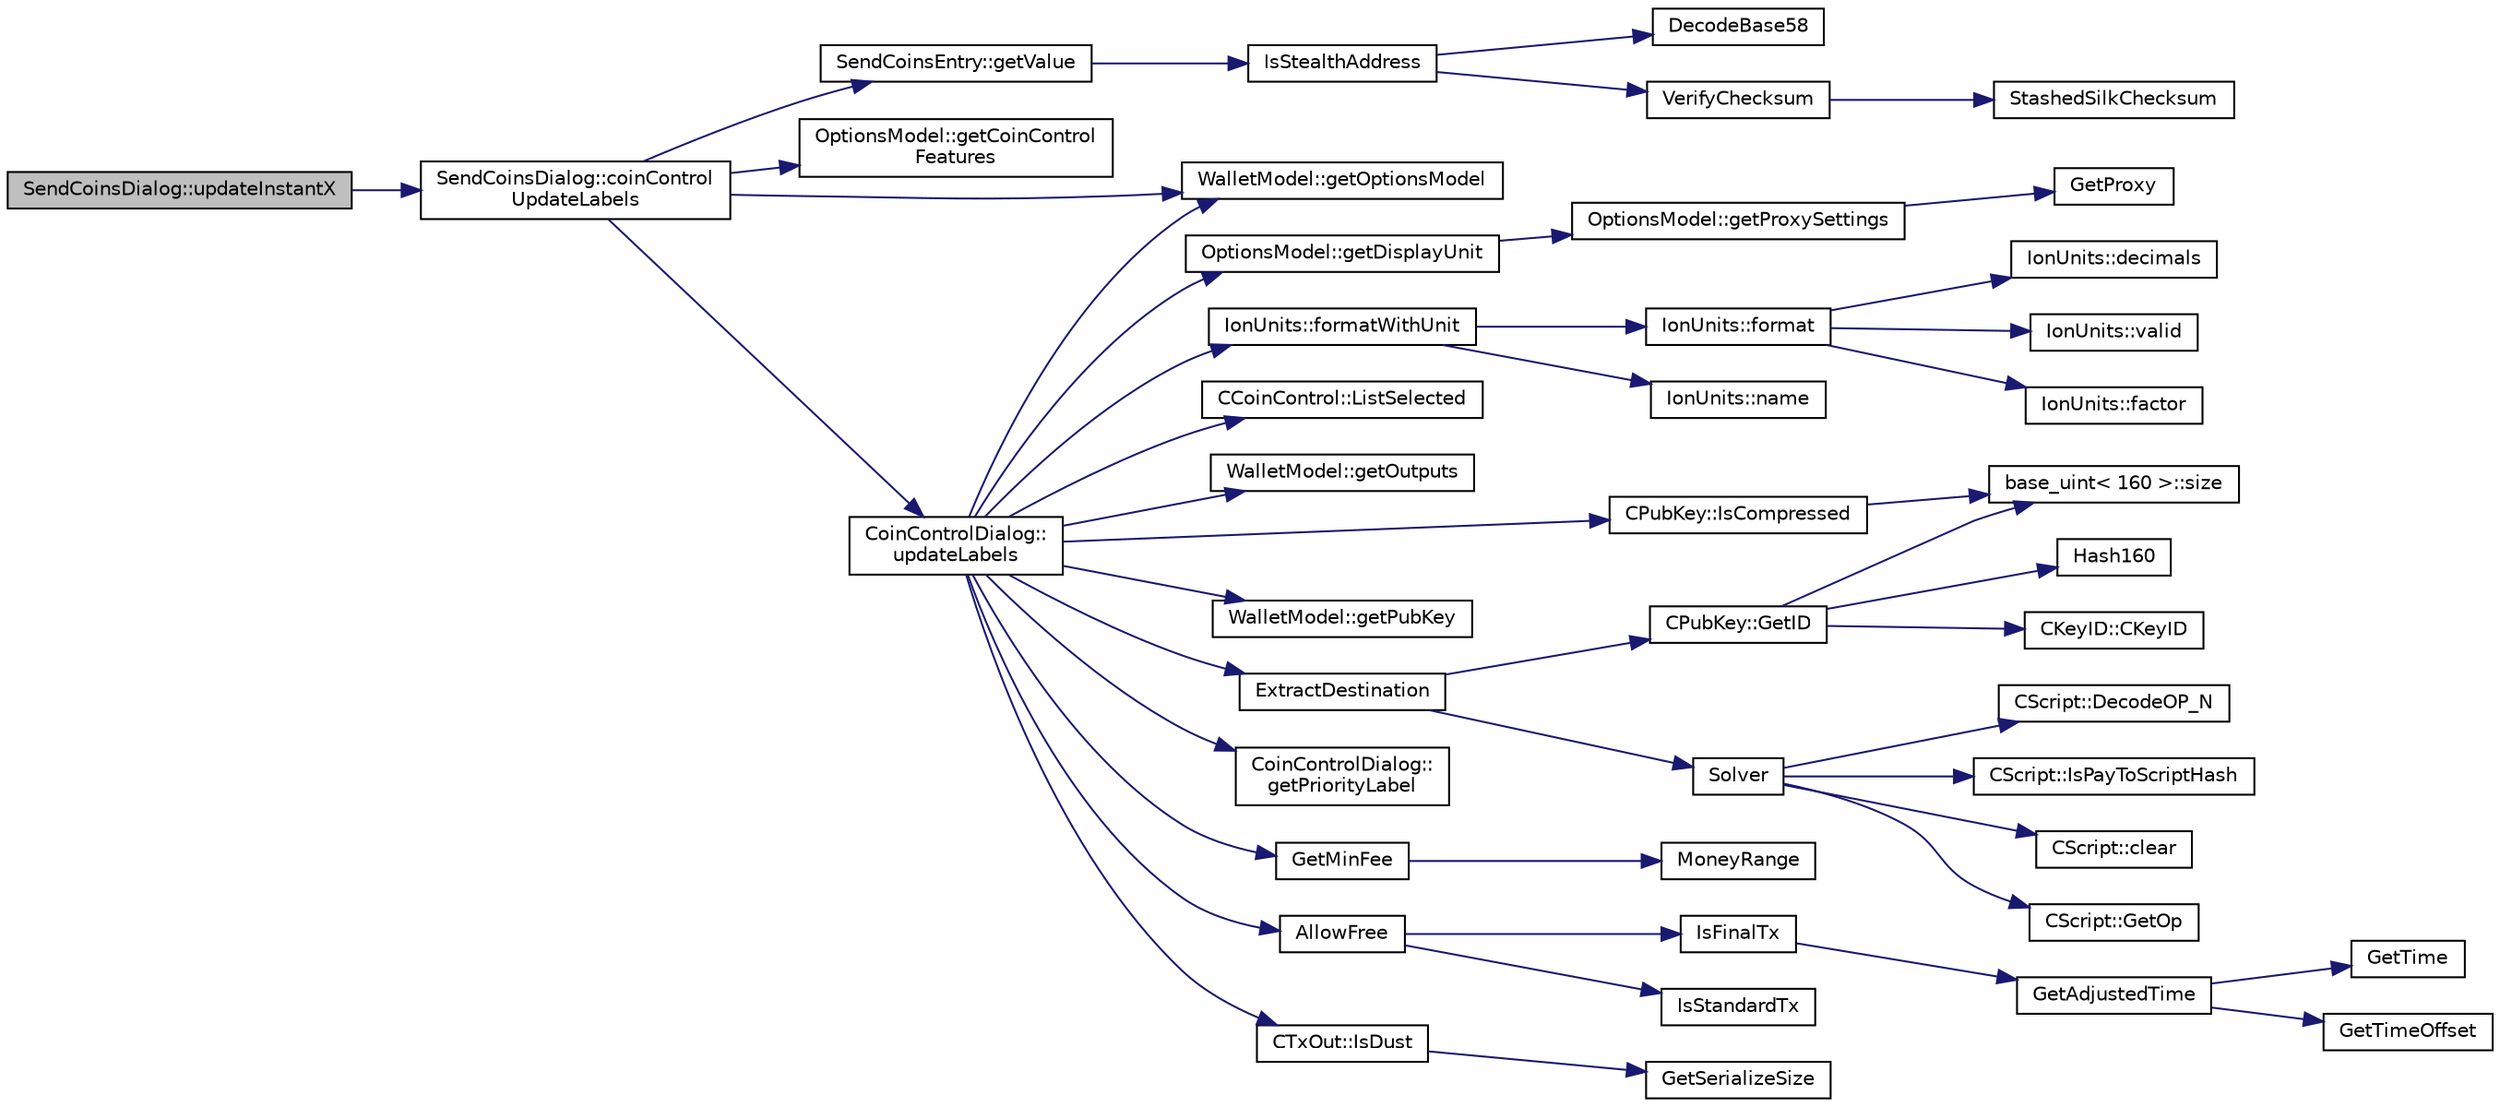 digraph "SendCoinsDialog::updateInstantX"
{
  edge [fontname="Helvetica",fontsize="10",labelfontname="Helvetica",labelfontsize="10"];
  node [fontname="Helvetica",fontsize="10",shape=record];
  rankdir="LR";
  Node1749 [label="SendCoinsDialog::updateInstantX",height=0.2,width=0.4,color="black", fillcolor="grey75", style="filled", fontcolor="black"];
  Node1749 -> Node1750 [color="midnightblue",fontsize="10",style="solid",fontname="Helvetica"];
  Node1750 [label="SendCoinsDialog::coinControl\lUpdateLabels",height=0.2,width=0.4,color="black", fillcolor="white", style="filled",URL="$d6/de6/class_send_coins_dialog.html#ae4f429aabcaf309aa314b90049be2a74"];
  Node1750 -> Node1751 [color="midnightblue",fontsize="10",style="solid",fontname="Helvetica"];
  Node1751 [label="WalletModel::getOptionsModel",height=0.2,width=0.4,color="black", fillcolor="white", style="filled",URL="$d4/d27/class_wallet_model.html#a96d53e56b3f8f07537ea2523f7a7d300"];
  Node1750 -> Node1752 [color="midnightblue",fontsize="10",style="solid",fontname="Helvetica"];
  Node1752 [label="OptionsModel::getCoinControl\lFeatures",height=0.2,width=0.4,color="black", fillcolor="white", style="filled",URL="$da/d1f/class_options_model.html#ace6c871068f613aee277e37bfdc988c0"];
  Node1750 -> Node1753 [color="midnightblue",fontsize="10",style="solid",fontname="Helvetica"];
  Node1753 [label="SendCoinsEntry::getValue",height=0.2,width=0.4,color="black", fillcolor="white", style="filled",URL="$d0/dbc/class_send_coins_entry.html#af36fb0ed9e2e07079c1a982b31e793c8"];
  Node1753 -> Node1754 [color="midnightblue",fontsize="10",style="solid",fontname="Helvetica"];
  Node1754 [label="IsStealthAddress",height=0.2,width=0.4,color="black", fillcolor="white", style="filled",URL="$db/d2d/stealth_8cpp.html#a26c89afcb720e8b1a9c9dadaee26757b"];
  Node1754 -> Node1755 [color="midnightblue",fontsize="10",style="solid",fontname="Helvetica"];
  Node1755 [label="DecodeBase58",height=0.2,width=0.4,color="black", fillcolor="white", style="filled",URL="$db/d9c/base58_8cpp.html#a0f74d1d6e7e982cad4b0e538acea4538",tooltip="Decode a base58-encoded string (psz) into a byte vector (vchRet). "];
  Node1754 -> Node1756 [color="midnightblue",fontsize="10",style="solid",fontname="Helvetica"];
  Node1756 [label="VerifyChecksum",height=0.2,width=0.4,color="black", fillcolor="white", style="filled",URL="$db/d2d/stealth_8cpp.html#a5ff6f6775db5f747f5088c7ef8264b74"];
  Node1756 -> Node1757 [color="midnightblue",fontsize="10",style="solid",fontname="Helvetica"];
  Node1757 [label="StashedSilkChecksum",height=0.2,width=0.4,color="black", fillcolor="white", style="filled",URL="$db/d2d/stealth_8cpp.html#abb79a3b98a10b85daf3f3ff35c1cbfa8"];
  Node1750 -> Node1758 [color="midnightblue",fontsize="10",style="solid",fontname="Helvetica"];
  Node1758 [label="CoinControlDialog::\lupdateLabels",height=0.2,width=0.4,color="black", fillcolor="white", style="filled",URL="$dd/dfb/class_coin_control_dialog.html#a4fc60e89b097952ff22dc0f9c58c87d9"];
  Node1758 -> Node1759 [color="midnightblue",fontsize="10",style="solid",fontname="Helvetica"];
  Node1759 [label="CCoinControl::ListSelected",height=0.2,width=0.4,color="black", fillcolor="white", style="filled",URL="$dc/d48/class_c_coin_control.html#a176b3a32b5f623fe25b8e61ca561422e"];
  Node1758 -> Node1760 [color="midnightblue",fontsize="10",style="solid",fontname="Helvetica"];
  Node1760 [label="WalletModel::getOutputs",height=0.2,width=0.4,color="black", fillcolor="white", style="filled",URL="$d4/d27/class_wallet_model.html#a5237ea4d9724807a05e2944e5ce6f181"];
  Node1758 -> Node1761 [color="midnightblue",fontsize="10",style="solid",fontname="Helvetica"];
  Node1761 [label="ExtractDestination",height=0.2,width=0.4,color="black", fillcolor="white", style="filled",URL="$dd/d0f/script_8cpp.html#a951f7e601746ae076afdf3169ecca2fc"];
  Node1761 -> Node1762 [color="midnightblue",fontsize="10",style="solid",fontname="Helvetica"];
  Node1762 [label="Solver",height=0.2,width=0.4,color="black", fillcolor="white", style="filled",URL="$dd/d0f/script_8cpp.html#a6ee6be50bff44464e905680c6fcee6dc"];
  Node1762 -> Node1763 [color="midnightblue",fontsize="10",style="solid",fontname="Helvetica"];
  Node1763 [label="CScript::IsPayToScriptHash",height=0.2,width=0.4,color="black", fillcolor="white", style="filled",URL="$d9/d4b/class_c_script.html#a0c3729c606d318923dc06f95d85a0971"];
  Node1762 -> Node1764 [color="midnightblue",fontsize="10",style="solid",fontname="Helvetica"];
  Node1764 [label="CScript::clear",height=0.2,width=0.4,color="black", fillcolor="white", style="filled",URL="$d9/d4b/class_c_script.html#a7b2baf842621f07c4939408acf63377c"];
  Node1762 -> Node1765 [color="midnightblue",fontsize="10",style="solid",fontname="Helvetica"];
  Node1765 [label="CScript::GetOp",height=0.2,width=0.4,color="black", fillcolor="white", style="filled",URL="$d9/d4b/class_c_script.html#a94635ed93d8d244ec3acfa83f9ecfe5f"];
  Node1762 -> Node1766 [color="midnightblue",fontsize="10",style="solid",fontname="Helvetica"];
  Node1766 [label="CScript::DecodeOP_N",height=0.2,width=0.4,color="black", fillcolor="white", style="filled",URL="$d9/d4b/class_c_script.html#a7f975fca06b3e9a17da8ba23c7647e2e"];
  Node1761 -> Node1767 [color="midnightblue",fontsize="10",style="solid",fontname="Helvetica"];
  Node1767 [label="CPubKey::GetID",height=0.2,width=0.4,color="black", fillcolor="white", style="filled",URL="$da/d4e/class_c_pub_key.html#a2675f7e6f72eff68e7a5227289feb021"];
  Node1767 -> Node1768 [color="midnightblue",fontsize="10",style="solid",fontname="Helvetica"];
  Node1768 [label="CKeyID::CKeyID",height=0.2,width=0.4,color="black", fillcolor="white", style="filled",URL="$dd/d88/class_c_key_i_d.html#a01dbd3c37820a2ffe89d106c6a7cf53d"];
  Node1767 -> Node1769 [color="midnightblue",fontsize="10",style="solid",fontname="Helvetica"];
  Node1769 [label="Hash160",height=0.2,width=0.4,color="black", fillcolor="white", style="filled",URL="$db/dfb/hash_8h.html#a4490f70ddae16e9e48460a0416a48a6b"];
  Node1767 -> Node1770 [color="midnightblue",fontsize="10",style="solid",fontname="Helvetica"];
  Node1770 [label="base_uint\< 160 \>::size",height=0.2,width=0.4,color="black", fillcolor="white", style="filled",URL="$da/df7/classbase__uint.html#a1f49b034e686269601ea89b0319b8004"];
  Node1758 -> Node1771 [color="midnightblue",fontsize="10",style="solid",fontname="Helvetica"];
  Node1771 [label="WalletModel::getPubKey",height=0.2,width=0.4,color="black", fillcolor="white", style="filled",URL="$d4/d27/class_wallet_model.html#abe0b4462654768f301d1f758f7907ca2"];
  Node1758 -> Node1772 [color="midnightblue",fontsize="10",style="solid",fontname="Helvetica"];
  Node1772 [label="CPubKey::IsCompressed",height=0.2,width=0.4,color="black", fillcolor="white", style="filled",URL="$da/d4e/class_c_pub_key.html#a25f8b70340ad20ddab0f80ec4cee9396"];
  Node1772 -> Node1770 [color="midnightblue",fontsize="10",style="solid",fontname="Helvetica"];
  Node1758 -> Node1773 [color="midnightblue",fontsize="10",style="solid",fontname="Helvetica"];
  Node1773 [label="CoinControlDialog::\lgetPriorityLabel",height=0.2,width=0.4,color="black", fillcolor="white", style="filled",URL="$dd/dfb/class_coin_control_dialog.html#a7285f91e6d9b510084966f4229146bcd"];
  Node1758 -> Node1774 [color="midnightblue",fontsize="10",style="solid",fontname="Helvetica"];
  Node1774 [label="GetMinFee",height=0.2,width=0.4,color="black", fillcolor="white", style="filled",URL="$df/d0a/main_8cpp.html#a95215e52b78d3270b416dc7b83a306fe"];
  Node1774 -> Node1775 [color="midnightblue",fontsize="10",style="solid",fontname="Helvetica"];
  Node1775 [label="MoneyRange",height=0.2,width=0.4,color="black", fillcolor="white", style="filled",URL="$dd/d2f/amount_8h.html#a12db56a9a1c931941f0943ecbb278aae"];
  Node1758 -> Node1776 [color="midnightblue",fontsize="10",style="solid",fontname="Helvetica"];
  Node1776 [label="AllowFree",height=0.2,width=0.4,color="black", fillcolor="white", style="filled",URL="$d4/dbf/main_8h.html#ae6c67bac023a01f1ae29b7f2f4505bba"];
  Node1776 -> Node1777 [color="midnightblue",fontsize="10",style="solid",fontname="Helvetica"];
  Node1777 [label="IsStandardTx",height=0.2,width=0.4,color="black", fillcolor="white", style="filled",URL="$d4/dbf/main_8h.html#a74832d5d658916e73adb139fd60e2354",tooltip="Check for standard transaction types. "];
  Node1776 -> Node1778 [color="midnightblue",fontsize="10",style="solid",fontname="Helvetica"];
  Node1778 [label="IsFinalTx",height=0.2,width=0.4,color="black", fillcolor="white", style="filled",URL="$d4/dbf/main_8h.html#aa7ca31ac11bff224c6b0ac27fccce7b5"];
  Node1778 -> Node1779 [color="midnightblue",fontsize="10",style="solid",fontname="Helvetica"];
  Node1779 [label="GetAdjustedTime",height=0.2,width=0.4,color="black", fillcolor="white", style="filled",URL="$df/d2d/util_8cpp.html#a09f81b9c7650f898cf3cf305b87547e6"];
  Node1779 -> Node1780 [color="midnightblue",fontsize="10",style="solid",fontname="Helvetica"];
  Node1780 [label="GetTime",height=0.2,width=0.4,color="black", fillcolor="white", style="filled",URL="$df/d2d/util_8cpp.html#a46fac5fba8ba905b5f9acb364f5d8c6f"];
  Node1779 -> Node1781 [color="midnightblue",fontsize="10",style="solid",fontname="Helvetica"];
  Node1781 [label="GetTimeOffset",height=0.2,width=0.4,color="black", fillcolor="white", style="filled",URL="$df/d2d/util_8cpp.html#a50ca5344c75631267633f15cfe5e983e"];
  Node1758 -> Node1782 [color="midnightblue",fontsize="10",style="solid",fontname="Helvetica"];
  Node1782 [label="CTxOut::IsDust",height=0.2,width=0.4,color="black", fillcolor="white", style="filled",URL="$d2/db7/class_c_tx_out.html#aea509406c87cc1495fb1b1d832eff063"];
  Node1782 -> Node1783 [color="midnightblue",fontsize="10",style="solid",fontname="Helvetica"];
  Node1783 [label="GetSerializeSize",height=0.2,width=0.4,color="black", fillcolor="white", style="filled",URL="$df/d9d/serialize_8h.html#a48239e478ae730373d1984fe304ca025"];
  Node1758 -> Node1751 [color="midnightblue",fontsize="10",style="solid",fontname="Helvetica"];
  Node1758 -> Node1784 [color="midnightblue",fontsize="10",style="solid",fontname="Helvetica"];
  Node1784 [label="OptionsModel::getDisplayUnit",height=0.2,width=0.4,color="black", fillcolor="white", style="filled",URL="$da/d1f/class_options_model.html#a3b6e4d4ef42be3aaba315b8cd14f468e"];
  Node1784 -> Node1785 [color="midnightblue",fontsize="10",style="solid",fontname="Helvetica"];
  Node1785 [label="OptionsModel::getProxySettings",height=0.2,width=0.4,color="black", fillcolor="white", style="filled",URL="$da/d1f/class_options_model.html#a0fa582a801df3753c2c50840c40bb350"];
  Node1785 -> Node1786 [color="midnightblue",fontsize="10",style="solid",fontname="Helvetica"];
  Node1786 [label="GetProxy",height=0.2,width=0.4,color="black", fillcolor="white", style="filled",URL="$d0/d0e/netbase_8cpp.html#a4e67b39fc1769663260d791d2f4d049d"];
  Node1758 -> Node1787 [color="midnightblue",fontsize="10",style="solid",fontname="Helvetica"];
  Node1787 [label="IonUnits::formatWithUnit",height=0.2,width=0.4,color="black", fillcolor="white", style="filled",URL="$d7/dab/class_ion_units.html#a07052cd4b4b8496b73ffe657432a8624",tooltip="Format as string (with unit) "];
  Node1787 -> Node1788 [color="midnightblue",fontsize="10",style="solid",fontname="Helvetica"];
  Node1788 [label="IonUnits::format",height=0.2,width=0.4,color="black", fillcolor="white", style="filled",URL="$d7/dab/class_ion_units.html#a7cf8cdbd0a24c418ae91b511fac5bee4",tooltip="Format as string. "];
  Node1788 -> Node1789 [color="midnightblue",fontsize="10",style="solid",fontname="Helvetica"];
  Node1789 [label="IonUnits::valid",height=0.2,width=0.4,color="black", fillcolor="white", style="filled",URL="$d7/dab/class_ion_units.html#a23c5b1306ed473dbb2375a6675a2ce13",tooltip="Is unit ID valid? "];
  Node1788 -> Node1790 [color="midnightblue",fontsize="10",style="solid",fontname="Helvetica"];
  Node1790 [label="IonUnits::factor",height=0.2,width=0.4,color="black", fillcolor="white", style="filled",URL="$d7/dab/class_ion_units.html#a210814a200496caf63083ed4abd1bd24",tooltip="Number of Satoshis (1e-8) per unit. "];
  Node1788 -> Node1791 [color="midnightblue",fontsize="10",style="solid",fontname="Helvetica"];
  Node1791 [label="IonUnits::decimals",height=0.2,width=0.4,color="black", fillcolor="white", style="filled",URL="$d7/dab/class_ion_units.html#a5e9c7a5b666b858c171760273c51c9d7",tooltip="Number of decimals left. "];
  Node1787 -> Node1792 [color="midnightblue",fontsize="10",style="solid",fontname="Helvetica"];
  Node1792 [label="IonUnits::name",height=0.2,width=0.4,color="black", fillcolor="white", style="filled",URL="$d7/dab/class_ion_units.html#a5bb4881389b09aeeb0bc235e87e0a42f",tooltip="Short name. "];
}
